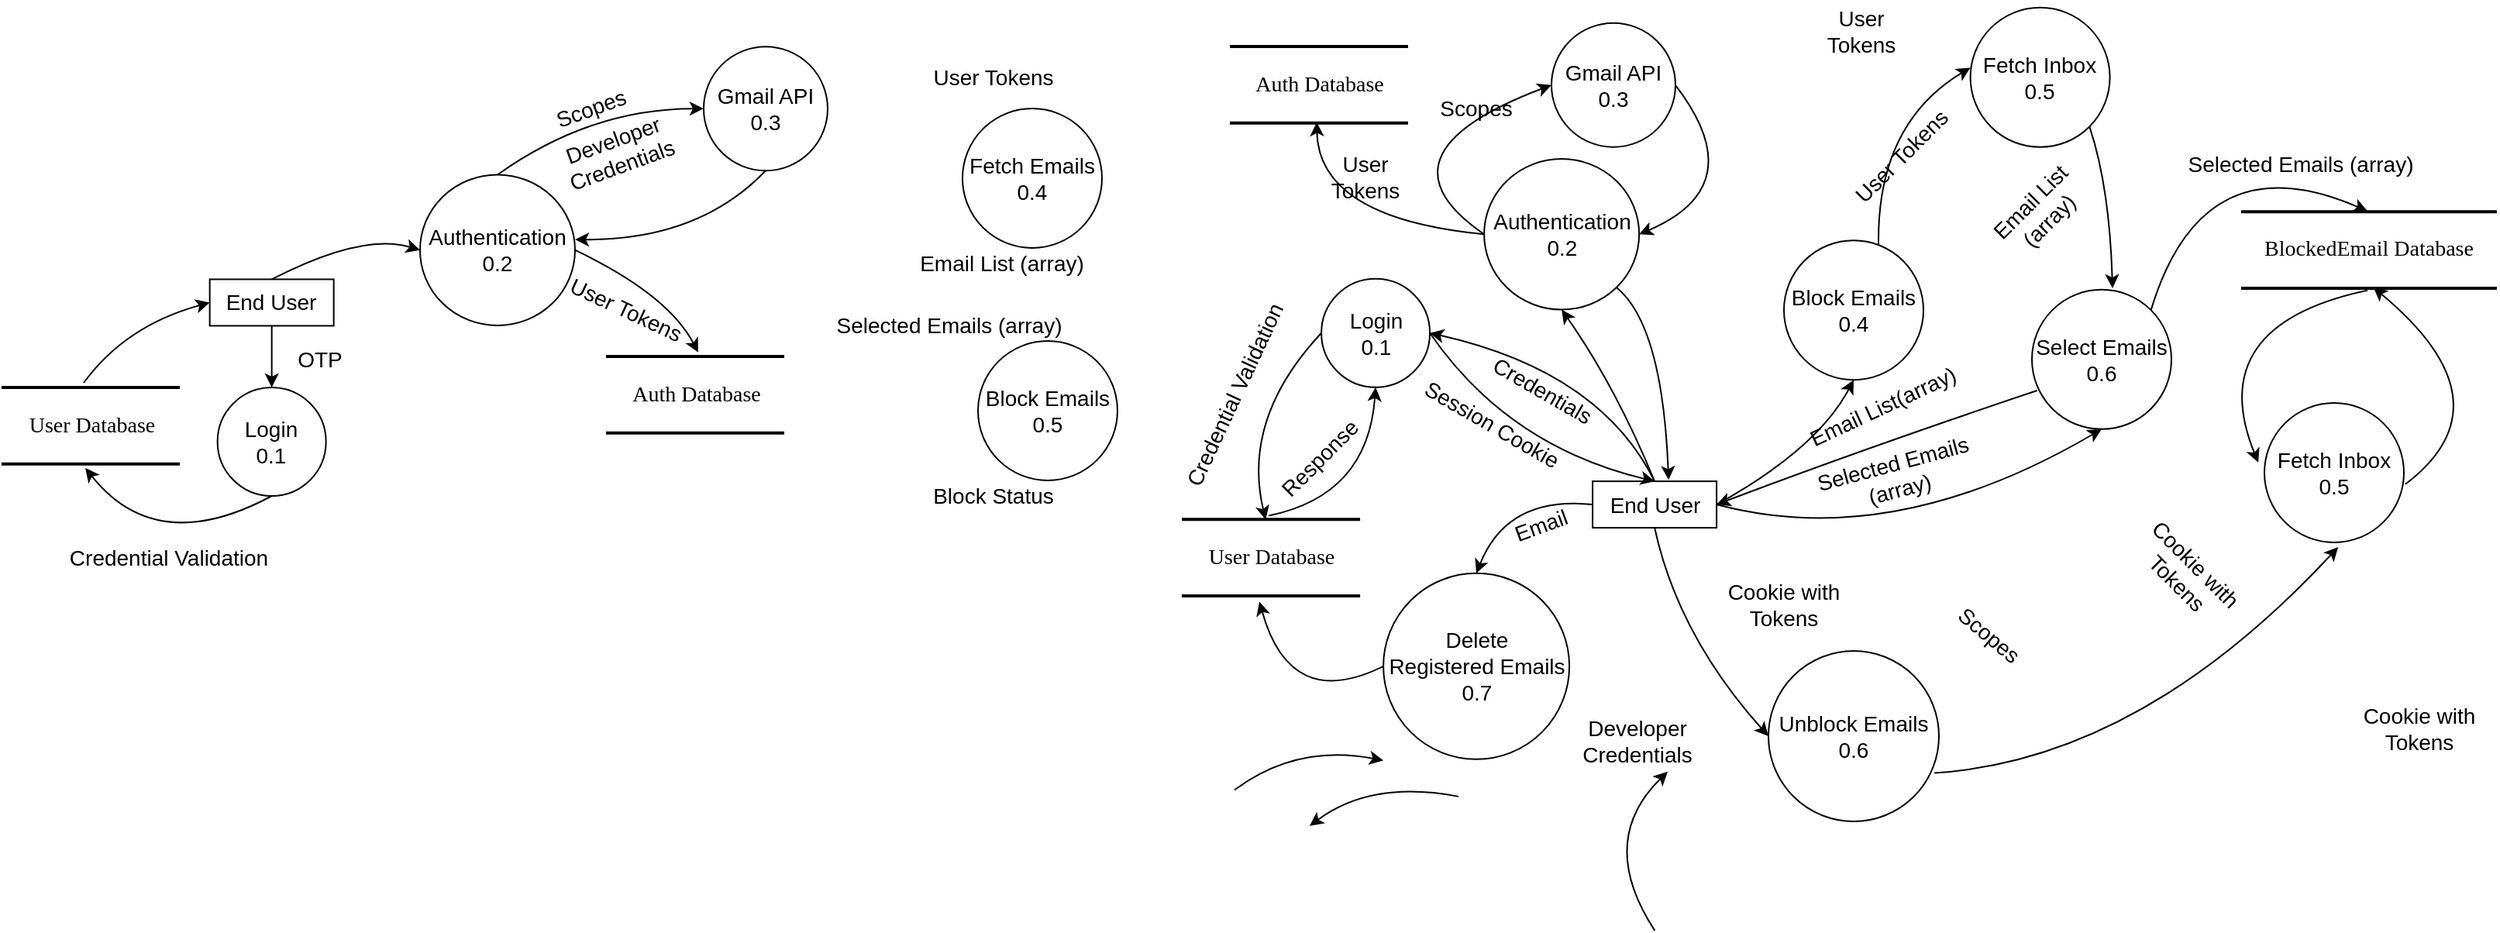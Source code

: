 <mxfile version="22.1.7" type="github">
  <diagram name="Page-1" id="o0p31ku0kj-w5Ca7l48k">
    <mxGraphModel dx="1050" dy="566" grid="1" gridSize="10" guides="1" tooltips="1" connect="1" arrows="1" fold="1" page="1" pageScale="1" pageWidth="850" pageHeight="1100" math="0" shadow="0">
      <root>
        <mxCell id="0" />
        <mxCell id="1" parent="0" />
        <mxCell id="ZW4pFpffIYV07VoiuqDM-94" value="&lt;div&gt;Login&lt;/div&gt;&lt;div&gt;0.1&lt;br&gt;&lt;/div&gt;" style="ellipse;whiteSpace=wrap;html=1;aspect=fixed;fillColor=none;fontSize=14;" parent="1" vertex="1">
          <mxGeometry x="229.33" y="250" width="70" height="70" as="geometry" />
        </mxCell>
        <mxCell id="ZW4pFpffIYV07VoiuqDM-95" value="User Database" style="html=1;rounded=0;shadow=0;comic=0;labelBackgroundColor=none;strokeWidth=2;fontFamily=Verdana;fontSize=14;align=center;shape=mxgraph.ios7ui.horLines;fillColor=none;" parent="1" vertex="1">
          <mxGeometry x="90" y="250" width="115" height="49.36" as="geometry" />
        </mxCell>
        <mxCell id="ZW4pFpffIYV07VoiuqDM-99" value="End User" style="rounded=0;whiteSpace=wrap;html=1;fontSize=14;fillColor=none;" parent="1" vertex="1">
          <mxGeometry x="224.33" y="180.22" width="80" height="30" as="geometry" />
        </mxCell>
        <mxCell id="ZW4pFpffIYV07VoiuqDM-96" value="" style="curved=1;endArrow=classic;html=1;rounded=0;fontSize=14;exitX=0.5;exitY=1;exitDx=0;exitDy=0;entryX=0.47;entryY=1.053;entryDx=0;entryDy=0;entryPerimeter=0;" parent="1" source="ZW4pFpffIYV07VoiuqDM-94" target="ZW4pFpffIYV07VoiuqDM-95" edge="1">
          <mxGeometry width="50" height="50" relative="1" as="geometry">
            <mxPoint x="265.525" y="283.478" as="sourcePoint" />
            <mxPoint x="162.017" y="306.391" as="targetPoint" />
            <Array as="points">
              <mxPoint x="190" y="360" />
            </Array>
          </mxGeometry>
        </mxCell>
        <mxCell id="ZW4pFpffIYV07VoiuqDM-101" value="" style="curved=1;endArrow=classic;html=1;rounded=0;fontSize=14;entryX=0.5;entryY=0;entryDx=0;entryDy=0;exitX=0.5;exitY=1;exitDx=0;exitDy=0;" parent="1" source="ZW4pFpffIYV07VoiuqDM-99" target="ZW4pFpffIYV07VoiuqDM-94" edge="1">
          <mxGeometry width="50" height="50" relative="1" as="geometry">
            <mxPoint x="353" y="263.54" as="sourcePoint" />
            <mxPoint x="438" y="335.18" as="targetPoint" />
            <Array as="points" />
          </mxGeometry>
        </mxCell>
        <mxCell id="ZW4pFpffIYV07VoiuqDM-104" value="OTP" style="text;html=1;strokeColor=none;fillColor=none;align=center;verticalAlign=middle;whiteSpace=wrap;rounded=0;fontSize=14;rotation=0;" parent="1" vertex="1">
          <mxGeometry x="272.982" y="221.788" width="45.017" height="20.217" as="geometry" />
        </mxCell>
        <mxCell id="ZW4pFpffIYV07VoiuqDM-106" value="" style="curved=1;endArrow=classic;html=1;rounded=0;fontSize=14;exitX=0.461;exitY=-0.061;exitDx=0;exitDy=0;entryX=0;entryY=0.5;entryDx=0;entryDy=0;exitPerimeter=0;" parent="1" source="ZW4pFpffIYV07VoiuqDM-95" target="ZW4pFpffIYV07VoiuqDM-99" edge="1">
          <mxGeometry width="50" height="50" relative="1" as="geometry">
            <mxPoint x="187" y="212" as="sourcePoint" />
            <mxPoint x="63" y="207" as="targetPoint" />
            <Array as="points">
              <mxPoint x="170" y="210" />
            </Array>
          </mxGeometry>
        </mxCell>
        <mxCell id="ZW4pFpffIYV07VoiuqDM-107" value="&lt;div&gt;Gmail API&lt;br&gt;&lt;/div&gt;&lt;div&gt;0.3&lt;/div&gt;" style="ellipse;whiteSpace=wrap;html=1;fillColor=none;fontSize=14;aspect=fixed;" parent="1" vertex="1">
          <mxGeometry x="543" y="30.11" width="80" height="80" as="geometry" />
        </mxCell>
        <mxCell id="ZW4pFpffIYV07VoiuqDM-111" value="Credential Validation" style="text;html=1;strokeColor=none;fillColor=none;align=center;verticalAlign=middle;whiteSpace=wrap;rounded=0;fontSize=14;rotation=0;" parent="1" vertex="1">
          <mxGeometry x="122.98" y="350" width="150" height="20.22" as="geometry" />
        </mxCell>
        <mxCell id="ZW4pFpffIYV07VoiuqDM-112" value="Auth Database" style="html=1;rounded=0;shadow=0;comic=0;labelBackgroundColor=none;strokeWidth=2;fontFamily=Verdana;fontSize=14;align=center;shape=mxgraph.ios7ui.horLines;fillColor=none;" parent="1" vertex="1">
          <mxGeometry x="480" y="230" width="115" height="49.36" as="geometry" />
        </mxCell>
        <mxCell id="ZW4pFpffIYV07VoiuqDM-113" value="&lt;div&gt;Authentication&lt;br&gt;&lt;/div&gt;&lt;div&gt;0.2&lt;/div&gt;" style="ellipse;whiteSpace=wrap;html=1;fillColor=none;fontSize=14;perimeterSpacing=0;strokeWidth=1;strokeColor=default;" parent="1" vertex="1">
          <mxGeometry x="360" y="112.72" width="100" height="97.28" as="geometry" />
        </mxCell>
        <mxCell id="ZW4pFpffIYV07VoiuqDM-114" value="" style="curved=1;endArrow=classic;html=1;rounded=0;fontSize=14;exitX=0.5;exitY=0;exitDx=0;exitDy=0;entryX=0;entryY=0.5;entryDx=0;entryDy=0;" parent="1" source="ZW4pFpffIYV07VoiuqDM-99" target="ZW4pFpffIYV07VoiuqDM-113" edge="1">
          <mxGeometry width="50" height="50" relative="1" as="geometry">
            <mxPoint x="343" y="200" as="sourcePoint" />
            <mxPoint x="428" y="115" as="targetPoint" />
            <Array as="points">
              <mxPoint x="323" y="150" />
            </Array>
          </mxGeometry>
        </mxCell>
        <mxCell id="ZW4pFpffIYV07VoiuqDM-120" value="User Tokens" style="text;html=1;strokeColor=none;fillColor=none;align=center;verticalAlign=middle;whiteSpace=wrap;rounded=0;fontSize=14;rotation=25;" parent="1" vertex="1">
          <mxGeometry x="443" y="190.0" width="100" height="20.22" as="geometry" />
        </mxCell>
        <mxCell id="ZW4pFpffIYV07VoiuqDM-121" value="" style="curved=1;endArrow=classic;html=1;rounded=0;fontSize=14;exitX=1;exitY=0.5;exitDx=0;exitDy=0;entryX=0.517;entryY=-0.053;entryDx=0;entryDy=0;entryPerimeter=0;" parent="1" source="ZW4pFpffIYV07VoiuqDM-113" target="ZW4pFpffIYV07VoiuqDM-112" edge="1">
          <mxGeometry width="50" height="50" relative="1" as="geometry">
            <mxPoint x="572" y="232" as="sourcePoint" />
            <mxPoint x="660" y="270" as="targetPoint" />
            <Array as="points">
              <mxPoint x="520" y="190" />
            </Array>
          </mxGeometry>
        </mxCell>
        <mxCell id="ZW4pFpffIYV07VoiuqDM-119" value="" style="curved=1;endArrow=classic;html=1;rounded=0;fontSize=14;exitX=0.5;exitY=1;exitDx=0;exitDy=0;entryX=1;entryY=0.43;entryDx=0;entryDy=0;entryPerimeter=0;" parent="1" source="ZW4pFpffIYV07VoiuqDM-107" target="ZW4pFpffIYV07VoiuqDM-113" edge="1">
          <mxGeometry width="50" height="50" relative="1" as="geometry">
            <mxPoint x="595.028" y="176.035" as="sourcePoint" />
            <mxPoint x="471.023" y="172.936" as="targetPoint" />
            <Array as="points">
              <mxPoint x="540" y="155" />
            </Array>
          </mxGeometry>
        </mxCell>
        <mxCell id="ZW4pFpffIYV07VoiuqDM-116" value="" style="curved=1;endArrow=classic;html=1;rounded=0;fontSize=14;exitX=0.5;exitY=0;exitDx=0;exitDy=0;entryX=0;entryY=0.5;entryDx=0;entryDy=0;" parent="1" source="ZW4pFpffIYV07VoiuqDM-113" target="ZW4pFpffIYV07VoiuqDM-107" edge="1">
          <mxGeometry width="50" height="50" relative="1" as="geometry">
            <mxPoint x="430" y="95.44" as="sourcePoint" />
            <mxPoint x="550" y="49.36" as="targetPoint" />
            <Array as="points">
              <mxPoint x="470" y="70" />
            </Array>
          </mxGeometry>
        </mxCell>
        <mxCell id="ZW4pFpffIYV07VoiuqDM-117" value="Scopes" style="text;html=1;strokeColor=none;fillColor=none;align=center;verticalAlign=middle;whiteSpace=wrap;rounded=0;fontSize=14;rotation=-20;" parent="1" vertex="1">
          <mxGeometry x="447.942" y="59.998" width="45.017" height="20.217" as="geometry" />
        </mxCell>
        <mxCell id="ZW4pFpffIYV07VoiuqDM-118" value="Developer Credentials" style="text;html=1;strokeColor=none;fillColor=none;align=center;verticalAlign=middle;whiteSpace=wrap;rounded=0;fontSize=14;rotation=-20;" parent="1" vertex="1">
          <mxGeometry x="432.94" y="80.21" width="109" height="36.43" as="geometry" />
        </mxCell>
        <mxCell id="ZW4pFpffIYV07VoiuqDM-134" value="&lt;div&gt;Fetch Emails&lt;br&gt;&lt;/div&gt;&lt;div&gt;0.4&lt;/div&gt;" style="ellipse;whiteSpace=wrap;html=1;fillColor=none;fontSize=14;aspect=fixed;" parent="1" vertex="1">
          <mxGeometry x="710" y="70" width="90" height="90" as="geometry" />
        </mxCell>
        <mxCell id="ZW4pFpffIYV07VoiuqDM-135" value="User Tokens" style="text;html=1;strokeColor=none;fillColor=none;align=center;verticalAlign=middle;whiteSpace=wrap;rounded=0;fontSize=14;rotation=0;" parent="1" vertex="1">
          <mxGeometry x="680" y="39.78" width="100" height="20.22" as="geometry" />
        </mxCell>
        <mxCell id="ZW4pFpffIYV07VoiuqDM-136" value="Email List (array)" style="text;html=1;strokeColor=none;fillColor=none;align=center;verticalAlign=middle;whiteSpace=wrap;rounded=0;fontSize=14;rotation=0;" parent="1" vertex="1">
          <mxGeometry x="680" y="160" width="110.59" height="20.22" as="geometry" />
        </mxCell>
        <mxCell id="ZW4pFpffIYV07VoiuqDM-142" value="&lt;div&gt;Block Emails&lt;br&gt;&lt;/div&gt;&lt;div&gt;0.5&lt;/div&gt;" style="ellipse;whiteSpace=wrap;html=1;fillColor=none;fontSize=14;aspect=fixed;" parent="1" vertex="1">
          <mxGeometry x="720" y="220" width="90" height="90" as="geometry" />
        </mxCell>
        <mxCell id="ZW4pFpffIYV07VoiuqDM-143" value="Selected Emails (array)" style="text;html=1;strokeColor=none;fillColor=none;align=center;verticalAlign=middle;whiteSpace=wrap;rounded=0;fontSize=14;rotation=0;" parent="1" vertex="1">
          <mxGeometry x="623" y="199.78" width="157" height="20.22" as="geometry" />
        </mxCell>
        <mxCell id="ZW4pFpffIYV07VoiuqDM-144" value="Block Status" style="text;html=1;strokeColor=none;fillColor=none;align=center;verticalAlign=middle;whiteSpace=wrap;rounded=0;fontSize=14;rotation=0;" parent="1" vertex="1">
          <mxGeometry x="690" y="310" width="80" height="20.22" as="geometry" />
        </mxCell>
        <mxCell id="ZW4pFpffIYV07VoiuqDM-146" value="End User" style="rounded=0;whiteSpace=wrap;html=1;fontSize=14;fillColor=none;" parent="1" vertex="1">
          <mxGeometry x="1116.55" y="310.54" width="80" height="30" as="geometry" />
        </mxCell>
        <mxCell id="ZW4pFpffIYV07VoiuqDM-147" value="&lt;div&gt;Login&lt;/div&gt;&lt;div&gt;0.1&lt;br&gt;&lt;/div&gt;" style="ellipse;whiteSpace=wrap;html=1;aspect=fixed;fillColor=none;fontSize=14;" parent="1" vertex="1">
          <mxGeometry x="941.55" y="179.9" width="70" height="70" as="geometry" />
        </mxCell>
        <mxCell id="ZW4pFpffIYV07VoiuqDM-148" value="User Database" style="html=1;rounded=0;shadow=0;comic=0;labelBackgroundColor=none;strokeWidth=2;fontFamily=Verdana;fontSize=14;align=center;shape=mxgraph.ios7ui.horLines;fillColor=none;" parent="1" vertex="1">
          <mxGeometry x="851.55" y="335.11" width="115" height="49.36" as="geometry" />
        </mxCell>
        <mxCell id="ZW4pFpffIYV07VoiuqDM-149" value="&lt;div&gt;Authentication&lt;br&gt;&lt;/div&gt;&lt;div&gt;0.2&lt;/div&gt;" style="ellipse;whiteSpace=wrap;html=1;fillColor=none;fontSize=14;perimeterSpacing=0;strokeWidth=1;strokeColor=default;" parent="1" vertex="1">
          <mxGeometry x="1046.57" y="102.5" width="100" height="97.28" as="geometry" />
        </mxCell>
        <mxCell id="ZW4pFpffIYV07VoiuqDM-150" value="&lt;div&gt;Gmail API&lt;br&gt;&lt;/div&gt;&lt;div&gt;0.3&lt;/div&gt;" style="ellipse;whiteSpace=wrap;html=1;fillColor=none;fontSize=14;aspect=fixed;" parent="1" vertex="1">
          <mxGeometry x="1090" y="14.89" width="80" height="80" as="geometry" />
        </mxCell>
        <mxCell id="ZW4pFpffIYV07VoiuqDM-156" value="&lt;div&gt;Delete&lt;/div&gt;&lt;div&gt;Registered Emails&lt;br&gt;&lt;/div&gt;&lt;div&gt;0.7&lt;/div&gt;" style="ellipse;whiteSpace=wrap;html=1;fillColor=none;fontSize=14;aspect=fixed;" parent="1" vertex="1">
          <mxGeometry x="981.55" y="369.9" width="120" height="120" as="geometry" />
        </mxCell>
        <mxCell id="ZW4pFpffIYV07VoiuqDM-158" value="" style="curved=1;endArrow=classic;html=1;rounded=0;fontSize=14;exitX=0.5;exitY=0;exitDx=0;exitDy=0;entryX=0;entryY=0.5;entryDx=0;entryDy=0;" parent="1" edge="1">
          <mxGeometry width="50" height="50" relative="1" as="geometry">
            <mxPoint x="885.55" y="509.68" as="sourcePoint" />
            <mxPoint x="981.55" y="490.68" as="targetPoint" />
            <Array as="points">
              <mxPoint x="925.55" y="479.9" />
            </Array>
          </mxGeometry>
        </mxCell>
        <mxCell id="ZW4pFpffIYV07VoiuqDM-159" value="" style="curved=1;endArrow=classic;html=1;rounded=0;fontSize=14;exitX=0.5;exitY=0;exitDx=0;exitDy=0;entryX=0;entryY=0.5;entryDx=0;entryDy=0;" parent="1" edge="1">
          <mxGeometry width="50" height="50" relative="1" as="geometry">
            <mxPoint x="1030" y="513.94" as="sourcePoint" />
            <mxPoint x="934" y="532.94" as="targetPoint" />
            <Array as="points">
              <mxPoint x="974" y="503.16" />
            </Array>
          </mxGeometry>
        </mxCell>
        <mxCell id="ZW4pFpffIYV07VoiuqDM-161" value="" style="curved=1;endArrow=classic;html=1;rounded=0;fontSize=14;exitX=0.5;exitY=0;exitDx=0;exitDy=0;entryX=1;entryY=0.5;entryDx=0;entryDy=0;" parent="1" source="ZW4pFpffIYV07VoiuqDM-146" target="ZW4pFpffIYV07VoiuqDM-147" edge="1">
          <mxGeometry width="50" height="50" relative="1" as="geometry">
            <mxPoint x="1157.55" y="281.1" as="sourcePoint" />
            <mxPoint x="1061.55" y="300.1" as="targetPoint" />
            <Array as="points">
              <mxPoint x="1121.55" y="239.68" />
            </Array>
          </mxGeometry>
        </mxCell>
        <mxCell id="ZW4pFpffIYV07VoiuqDM-162" value="" style="curved=1;endArrow=classic;html=1;rounded=0;fontSize=14;exitX=0.5;exitY=0;exitDx=0;exitDy=0;entryX=0.5;entryY=1;entryDx=0;entryDy=0;" parent="1" source="ZW4pFpffIYV07VoiuqDM-146" target="ZW4pFpffIYV07VoiuqDM-149" edge="1">
          <mxGeometry width="50" height="50" relative="1" as="geometry">
            <mxPoint x="1027.55" y="187.9" as="sourcePoint" />
            <mxPoint x="1121.55" y="199.68" as="targetPoint" />
            <Array as="points">
              <mxPoint x="1131.55" y="249.68" />
            </Array>
          </mxGeometry>
        </mxCell>
        <mxCell id="ZW4pFpffIYV07VoiuqDM-163" value="" style="curved=1;endArrow=classic;html=1;rounded=0;fontSize=14;exitX=0.5;exitY=1;exitDx=0;exitDy=0;entryX=0;entryY=0.5;entryDx=0;entryDy=0;" parent="1" source="ZW4pFpffIYV07VoiuqDM-146" target="ZW4pFpffIYV07VoiuqDM-155" edge="1">
          <mxGeometry width="50" height="50" relative="1" as="geometry">
            <mxPoint x="895.55" y="200.32" as="sourcePoint" />
            <mxPoint x="991.55" y="181.32" as="targetPoint" />
            <Array as="points">
              <mxPoint x="1171.55" y="409.68" />
            </Array>
          </mxGeometry>
        </mxCell>
        <mxCell id="ZW4pFpffIYV07VoiuqDM-165" value="" style="curved=1;endArrow=classic;html=1;rounded=0;fontSize=14;exitX=0;exitY=0.5;exitDx=0;exitDy=0;entryX=0.5;entryY=0;entryDx=0;entryDy=0;" parent="1" source="ZW4pFpffIYV07VoiuqDM-146" target="ZW4pFpffIYV07VoiuqDM-156" edge="1">
          <mxGeometry width="50" height="50" relative="1" as="geometry">
            <mxPoint x="1087.55" y="340.68" as="sourcePoint" />
            <mxPoint x="991.55" y="359.68" as="targetPoint" />
            <Array as="points">
              <mxPoint x="1061.55" y="319.68" />
            </Array>
          </mxGeometry>
        </mxCell>
        <mxCell id="ZW4pFpffIYV07VoiuqDM-166" value="" style="curved=1;endArrow=classic;html=1;rounded=0;fontSize=14;exitX=0;exitY=0.5;exitDx=0;exitDy=0;entryX=0;entryY=0.5;entryDx=0;entryDy=0;" parent="1" source="ZW4pFpffIYV07VoiuqDM-149" target="ZW4pFpffIYV07VoiuqDM-150" edge="1">
          <mxGeometry width="50" height="50" relative="1" as="geometry">
            <mxPoint x="1071.55" y="84.68" as="sourcePoint" />
            <mxPoint x="1167.55" y="65.68" as="targetPoint" />
            <Array as="points">
              <mxPoint x="971.55" y="99.68" />
            </Array>
          </mxGeometry>
        </mxCell>
        <mxCell id="ZW4pFpffIYV07VoiuqDM-167" value="" style="curved=1;endArrow=classic;html=1;rounded=0;fontSize=14;entryX=1;entryY=0.5;entryDx=0;entryDy=0;exitX=1;exitY=0.5;exitDx=0;exitDy=0;" parent="1" source="ZW4pFpffIYV07VoiuqDM-150" target="ZW4pFpffIYV07VoiuqDM-149" edge="1">
          <mxGeometry width="50" height="50" relative="1" as="geometry">
            <mxPoint x="1107.55" y="31.68" as="sourcePoint" />
            <mxPoint x="1140.55" y="129.57" as="targetPoint" />
            <Array as="points">
              <mxPoint x="1220" y="120" />
            </Array>
          </mxGeometry>
        </mxCell>
        <mxCell id="ZW4pFpffIYV07VoiuqDM-170" value="" style="curved=1;endArrow=classic;html=1;rounded=0;fontSize=14;entryX=0.47;entryY=0.003;entryDx=0;entryDy=0;entryPerimeter=0;exitX=0;exitY=0.5;exitDx=0;exitDy=0;" parent="1" source="ZW4pFpffIYV07VoiuqDM-147" target="ZW4pFpffIYV07VoiuqDM-148" edge="1">
          <mxGeometry width="50" height="50" relative="1" as="geometry">
            <mxPoint x="981.55" y="239.68" as="sourcePoint" />
            <mxPoint x="891.55" y="259.46" as="targetPoint" />
            <Array as="points">
              <mxPoint x="890" y="270" />
            </Array>
          </mxGeometry>
        </mxCell>
        <mxCell id="ZW4pFpffIYV07VoiuqDM-171" value="" style="curved=1;endArrow=classic;html=1;rounded=0;fontSize=14;exitX=0;exitY=0.5;exitDx=0;exitDy=0;entryX=0.435;entryY=1.077;entryDx=0;entryDy=0;entryPerimeter=0;" parent="1" source="ZW4pFpffIYV07VoiuqDM-156" target="ZW4pFpffIYV07VoiuqDM-148" edge="1">
          <mxGeometry width="50" height="50" relative="1" as="geometry">
            <mxPoint x="921.55" y="390.68" as="sourcePoint" />
            <mxPoint x="825.55" y="409.68" as="targetPoint" />
            <Array as="points">
              <mxPoint x="921.55" y="459.68" />
            </Array>
          </mxGeometry>
        </mxCell>
        <mxCell id="ZW4pFpffIYV07VoiuqDM-172" value="" style="curved=1;endArrow=classic;html=1;rounded=0;fontSize=14;exitX=1;exitY=0.5;exitDx=0;exitDy=0;entryX=0.5;entryY=0;entryDx=0;entryDy=0;" parent="1" source="ZW4pFpffIYV07VoiuqDM-147" target="ZW4pFpffIYV07VoiuqDM-146" edge="1">
          <mxGeometry width="50" height="50" relative="1" as="geometry">
            <mxPoint x="1031.55" y="229.68" as="sourcePoint" />
            <mxPoint x="1136.55" y="328.0" as="targetPoint" />
            <Array as="points">
              <mxPoint x="1061.55" y="287.78" />
            </Array>
          </mxGeometry>
        </mxCell>
        <mxCell id="ZW4pFpffIYV07VoiuqDM-173" value="" style="curved=1;endArrow=classic;html=1;rounded=0;fontSize=14;exitX=0.487;exitY=-0.048;exitDx=0;exitDy=0;entryX=0.5;entryY=1;entryDx=0;entryDy=0;exitPerimeter=0;" parent="1" source="ZW4pFpffIYV07VoiuqDM-148" target="ZW4pFpffIYV07VoiuqDM-147" edge="1">
          <mxGeometry width="50" height="50" relative="1" as="geometry">
            <mxPoint x="851.05" y="224.46" as="sourcePoint" />
            <mxPoint x="947.05" y="205.46" as="targetPoint" />
            <Array as="points">
              <mxPoint x="971.55" y="319.68" />
            </Array>
          </mxGeometry>
        </mxCell>
        <mxCell id="ZW4pFpffIYV07VoiuqDM-177" value="" style="curved=1;endArrow=classic;html=1;rounded=0;fontSize=14;entryX=0;entryY=0.5;entryDx=0;entryDy=0;" parent="1" edge="1">
          <mxGeometry width="50" height="50" relative="1" as="geometry">
            <mxPoint x="1156.697" y="600.431" as="sourcePoint" />
            <mxPoint x="1165" y="497.9" as="targetPoint" />
            <Array as="points">
              <mxPoint x="1119" y="542.9" />
            </Array>
          </mxGeometry>
        </mxCell>
        <mxCell id="ZW4pFpffIYV07VoiuqDM-182" value="Credentials" style="text;html=1;strokeColor=none;fillColor=none;align=center;verticalAlign=middle;whiteSpace=wrap;rounded=0;fontSize=14;rotation=30;" parent="1" vertex="1">
          <mxGeometry x="1046.53" y="241.68" width="75.02" height="20.22" as="geometry" />
        </mxCell>
        <mxCell id="ZW4pFpffIYV07VoiuqDM-183" value="Credential Validation" style="text;html=1;strokeColor=none;fillColor=none;align=center;verticalAlign=middle;whiteSpace=wrap;rounded=0;fontSize=14;rotation=-65;" parent="1" vertex="1">
          <mxGeometry x="815.55" y="237.56" width="140" height="34.79" as="geometry" />
        </mxCell>
        <mxCell id="ZW4pFpffIYV07VoiuqDM-186" value="&lt;div&gt;Session Cookie&lt;/div&gt;" style="text;html=1;strokeColor=none;fillColor=none;align=center;verticalAlign=middle;whiteSpace=wrap;rounded=0;fontSize=14;rotation=30;" parent="1" vertex="1">
          <mxGeometry x="997.083" y="259.363" width="108.93" height="30" as="geometry" />
        </mxCell>
        <mxCell id="ZW4pFpffIYV07VoiuqDM-187" value="Response" style="text;html=1;strokeColor=none;fillColor=none;align=center;verticalAlign=middle;whiteSpace=wrap;rounded=0;fontSize=14;rotation=-45;" parent="1" vertex="1">
          <mxGeometry x="885.553" y="280.543" width="108.93" height="30" as="geometry" />
        </mxCell>
        <mxCell id="ZW4pFpffIYV07VoiuqDM-190" value="Scopes" style="text;html=1;strokeColor=none;fillColor=none;align=center;verticalAlign=middle;whiteSpace=wrap;rounded=0;fontSize=14;rotation=40;" parent="1" vertex="1">
          <mxGeometry x="1349.999" y="399.781" width="45.017" height="20.217" as="geometry" />
        </mxCell>
        <mxCell id="ZW4pFpffIYV07VoiuqDM-191" value="Scopes" style="text;html=1;strokeColor=none;fillColor=none;align=center;verticalAlign=middle;whiteSpace=wrap;rounded=0;fontSize=14;rotation=0;" parent="1" vertex="1">
          <mxGeometry x="1019.039" y="60.111" width="45.017" height="20.217" as="geometry" />
        </mxCell>
        <mxCell id="ZW4pFpffIYV07VoiuqDM-195" value="Developer Credentials" style="text;html=1;strokeColor=none;fillColor=none;align=center;verticalAlign=middle;whiteSpace=wrap;rounded=0;fontSize=14;rotation=0;" parent="1" vertex="1">
          <mxGeometry x="1101" y="460" width="89" height="36.43" as="geometry" />
        </mxCell>
        <mxCell id="ZW4pFpffIYV07VoiuqDM-198" value="&lt;div&gt;User&lt;/div&gt;&lt;div&gt;Tokens&lt;/div&gt;" style="text;html=1;strokeColor=none;fillColor=none;align=center;verticalAlign=middle;whiteSpace=wrap;rounded=0;fontSize=14;rotation=0;" parent="1" vertex="1">
          <mxGeometry x="1240" y="7.105e-15" width="100" height="40.21" as="geometry" />
        </mxCell>
        <mxCell id="ZW4pFpffIYV07VoiuqDM-200" value="" style="curved=1;endArrow=classic;html=1;rounded=0;fontSize=14;exitX=1;exitY=1;exitDx=0;exitDy=0;entryX=0.613;entryY=-0.029;entryDx=0;entryDy=0;entryPerimeter=0;" parent="1" source="ZW4pFpffIYV07VoiuqDM-149" target="ZW4pFpffIYV07VoiuqDM-146" edge="1">
          <mxGeometry width="50" height="50" relative="1" as="geometry">
            <mxPoint x="1162.06" y="194.35" as="sourcePoint" />
            <mxPoint x="1258.06" y="175.35" as="targetPoint" />
            <Array as="points">
              <mxPoint x="1161.55" y="209.68" />
            </Array>
          </mxGeometry>
        </mxCell>
        <mxCell id="d6pjz1CM11kpj0mf2Lvc-1" value="Email" style="text;html=1;strokeColor=none;fillColor=none;align=center;verticalAlign=middle;whiteSpace=wrap;rounded=0;fontSize=14;rotation=-20;" vertex="1" parent="1">
          <mxGeometry x="1060.99" y="329.11" width="45.017" height="20.217" as="geometry" />
        </mxCell>
        <mxCell id="d6pjz1CM11kpj0mf2Lvc-2" value="&lt;div&gt;Cookie with Tokens&lt;/div&gt;" style="text;html=1;strokeColor=none;fillColor=none;align=center;verticalAlign=middle;whiteSpace=wrap;rounded=0;fontSize=14;rotation=45;" vertex="1" parent="1">
          <mxGeometry x="1450" y="350" width="100" height="39.78" as="geometry" />
        </mxCell>
        <mxCell id="d6pjz1CM11kpj0mf2Lvc-5" value="&lt;div&gt;Cookie with Tokens&lt;/div&gt;" style="text;html=1;strokeColor=none;fillColor=none;align=center;verticalAlign=middle;whiteSpace=wrap;rounded=0;fontSize=14;rotation=0;" vertex="1" parent="1">
          <mxGeometry x="1190" y="369.9" width="100" height="39.78" as="geometry" />
        </mxCell>
        <mxCell id="d6pjz1CM11kpj0mf2Lvc-7" value="&lt;div&gt;Cookie with Tokens&lt;/div&gt;" style="text;html=1;strokeColor=none;fillColor=none;align=center;verticalAlign=middle;whiteSpace=wrap;rounded=0;fontSize=14;rotation=0;" vertex="1" parent="1">
          <mxGeometry x="1600" y="450.12" width="100" height="39.78" as="geometry" />
        </mxCell>
        <mxCell id="ZW4pFpffIYV07VoiuqDM-151" value="&lt;div&gt;Fetch Inbox&lt;br&gt;&lt;/div&gt;&lt;div&gt;0.5&lt;/div&gt;" style="ellipse;whiteSpace=wrap;html=1;fillColor=none;fontSize=14;aspect=fixed;" parent="1" vertex="1">
          <mxGeometry x="1360.3" y="4.89" width="90" height="90" as="geometry" />
        </mxCell>
        <mxCell id="ZW4pFpffIYV07VoiuqDM-153" value="&lt;div&gt;Block Emails&lt;br&gt;&lt;/div&gt;&lt;div&gt;0.4&lt;/div&gt;" style="ellipse;whiteSpace=wrap;html=1;fillColor=none;fontSize=14;aspect=fixed;" parent="1" vertex="1">
          <mxGeometry x="1240" y="155.11" width="90" height="90" as="geometry" />
        </mxCell>
        <mxCell id="ZW4pFpffIYV07VoiuqDM-154" value="BlockedEmail Database" style="html=1;rounded=0;shadow=0;comic=0;labelBackgroundColor=none;strokeWidth=2;fontFamily=Verdana;fontSize=14;align=center;shape=mxgraph.ios7ui.horLines;fillColor=none;" parent="1" vertex="1">
          <mxGeometry x="1535" y="136.68" width="164.94" height="49.36" as="geometry" />
        </mxCell>
        <mxCell id="ZW4pFpffIYV07VoiuqDM-155" value="Unblock Emails&lt;br&gt;&lt;div&gt;0.6&lt;/div&gt;" style="ellipse;whiteSpace=wrap;html=1;fillColor=none;fontSize=14;aspect=fixed;" parent="1" vertex="1">
          <mxGeometry x="1230" y="420.0" width="110" height="110" as="geometry" />
        </mxCell>
        <mxCell id="ZW4pFpffIYV07VoiuqDM-164" value="" style="curved=1;endArrow=classic;html=1;rounded=0;fontSize=14;exitX=1;exitY=0.5;exitDx=0;exitDy=0;entryX=0.5;entryY=1;entryDx=0;entryDy=0;" parent="1" source="ZW4pFpffIYV07VoiuqDM-146" target="ZW4pFpffIYV07VoiuqDM-153" edge="1">
          <mxGeometry width="50" height="50" relative="1" as="geometry">
            <mxPoint x="1250.55" y="319.68" as="sourcePoint" />
            <mxPoint x="1346.55" y="300.68" as="targetPoint" />
            <Array as="points">
              <mxPoint x="1261.55" y="289.68" />
            </Array>
          </mxGeometry>
        </mxCell>
        <mxCell id="ZW4pFpffIYV07VoiuqDM-168" value="" style="curved=1;endArrow=classic;html=1;rounded=0;fontSize=14;exitX=0.678;exitY=0.027;exitDx=0;exitDy=0;entryX=0;entryY=0.431;entryDx=0;entryDy=0;entryPerimeter=0;exitPerimeter=0;" parent="1" source="ZW4pFpffIYV07VoiuqDM-153" target="ZW4pFpffIYV07VoiuqDM-151" edge="1">
          <mxGeometry width="50" height="50" relative="1" as="geometry">
            <mxPoint x="1462.52" y="35.14" as="sourcePoint" />
            <mxPoint x="1670.58" y="108.572" as="targetPoint" />
            <Array as="points">
              <mxPoint x="1300" y="80" />
            </Array>
          </mxGeometry>
        </mxCell>
        <mxCell id="ZW4pFpffIYV07VoiuqDM-174" value="" style="curved=1;endArrow=classic;html=1;rounded=0;fontSize=14;exitX=1.011;exitY=0.582;exitDx=0;exitDy=0;entryX=0.517;entryY=0.987;entryDx=0;entryDy=0;entryPerimeter=0;exitPerimeter=0;" parent="1" source="ZW4pFpffIYV07VoiuqDM-179" target="ZW4pFpffIYV07VoiuqDM-154" edge="1">
          <mxGeometry width="50" height="50" relative="1" as="geometry">
            <mxPoint x="1374" y="490" as="sourcePoint" />
            <mxPoint x="1470" y="471" as="targetPoint" />
            <Array as="points">
              <mxPoint x="1710" y="260" />
            </Array>
          </mxGeometry>
        </mxCell>
        <mxCell id="ZW4pFpffIYV07VoiuqDM-175" value="" style="curved=1;endArrow=classic;html=1;rounded=0;fontSize=14;entryX=0.494;entryY=-0.01;entryDx=0;entryDy=0;entryPerimeter=0;exitX=1;exitY=0;exitDx=0;exitDy=0;" parent="1" source="d6pjz1CM11kpj0mf2Lvc-13" target="ZW4pFpffIYV07VoiuqDM-154" edge="1">
          <mxGeometry width="50" height="50" relative="1" as="geometry">
            <mxPoint x="1420" y="210" as="sourcePoint" />
            <mxPoint x="1437" y="251.12" as="targetPoint" />
            <Array as="points">
              <mxPoint x="1510" y="90" />
            </Array>
          </mxGeometry>
        </mxCell>
        <mxCell id="ZW4pFpffIYV07VoiuqDM-176" value="" style="curved=1;endArrow=classic;html=1;rounded=0;fontSize=14;exitX=0.037;exitY=0.723;exitDx=0;exitDy=0;entryX=1;entryY=0.5;entryDx=0;entryDy=0;exitPerimeter=0;" parent="1" source="d6pjz1CM11kpj0mf2Lvc-13" target="ZW4pFpffIYV07VoiuqDM-146" edge="1">
          <mxGeometry width="50" height="50" relative="1" as="geometry">
            <mxPoint x="1511.55" y="261.68" as="sourcePoint" />
            <mxPoint x="1385" y="169.9" as="targetPoint" />
            <Array as="points">
              <mxPoint x="1290" y="290" />
            </Array>
          </mxGeometry>
        </mxCell>
        <mxCell id="ZW4pFpffIYV07VoiuqDM-178" value="" style="curved=1;endArrow=classic;html=1;rounded=0;fontSize=14;exitX=0.494;exitY=1.027;exitDx=0;exitDy=0;entryX=-0.044;entryY=0.427;entryDx=0;entryDy=0;exitPerimeter=0;entryPerimeter=0;" parent="1" source="ZW4pFpffIYV07VoiuqDM-154" target="ZW4pFpffIYV07VoiuqDM-179" edge="1">
          <mxGeometry width="50" height="50" relative="1" as="geometry">
            <mxPoint x="1613" y="370.44" as="sourcePoint" />
            <mxPoint x="1600" y="518.87" as="targetPoint" />
            <Array as="points">
              <mxPoint x="1510" y="210" />
            </Array>
          </mxGeometry>
        </mxCell>
        <mxCell id="ZW4pFpffIYV07VoiuqDM-180" value="" style="curved=1;endArrow=classic;html=1;rounded=0;fontSize=14;exitX=0.973;exitY=0.716;exitDx=0;exitDy=0;entryX=0.529;entryY=1.033;entryDx=0;entryDy=0;entryPerimeter=0;exitPerimeter=0;" parent="1" source="ZW4pFpffIYV07VoiuqDM-155" target="ZW4pFpffIYV07VoiuqDM-179" edge="1">
          <mxGeometry width="50" height="50" relative="1" as="geometry">
            <mxPoint x="1414" y="440.22" as="sourcePoint" />
            <mxPoint x="1560" y="312.22" as="targetPoint" />
            <Array as="points">
              <mxPoint x="1470" y="490.22" />
            </Array>
          </mxGeometry>
        </mxCell>
        <mxCell id="ZW4pFpffIYV07VoiuqDM-179" value="&lt;div&gt;Fetch Inbox&lt;br&gt;&lt;/div&gt;&lt;div&gt;0.5&lt;/div&gt;" style="ellipse;whiteSpace=wrap;html=1;fillColor=none;fontSize=14;aspect=fixed;" parent="1" vertex="1">
          <mxGeometry x="1550" y="260.0" width="90" height="90" as="geometry" />
        </mxCell>
        <mxCell id="ZW4pFpffIYV07VoiuqDM-201" value="User Tokens" style="text;html=1;strokeColor=none;fillColor=none;align=center;verticalAlign=middle;whiteSpace=wrap;rounded=0;fontSize=14;rotation=-45;" parent="1" vertex="1">
          <mxGeometry x="1265.55" y="90.79" width="100" height="20.22" as="geometry" />
        </mxCell>
        <mxCell id="d6pjz1CM11kpj0mf2Lvc-10" value="&lt;div&gt;Selected Emails&lt;/div&gt;&lt;div&gt;(array)&lt;/div&gt;" style="text;html=1;strokeColor=none;fillColor=none;align=center;verticalAlign=middle;whiteSpace=wrap;rounded=0;fontSize=14;rotation=-15;" vertex="1" parent="1">
          <mxGeometry x="1254.94" y="289.36" width="115.06" height="35.24" as="geometry" />
        </mxCell>
        <mxCell id="d6pjz1CM11kpj0mf2Lvc-12" value="&lt;div&gt;Email List&lt;/div&gt;&lt;div&gt;(array)&lt;/div&gt;" style="text;html=1;strokeColor=none;fillColor=none;align=center;verticalAlign=middle;whiteSpace=wrap;rounded=0;fontSize=14;rotation=-45;" vertex="1" parent="1">
          <mxGeometry x="1359.7" y="116.64" width="90.3" height="39.29" as="geometry" />
        </mxCell>
        <mxCell id="d6pjz1CM11kpj0mf2Lvc-14" value="" style="curved=1;endArrow=classic;html=1;rounded=0;fontSize=14;exitX=1;exitY=1;exitDx=0;exitDy=0;entryX=0.578;entryY=-0.01;entryDx=0;entryDy=0;entryPerimeter=0;" edge="1" parent="1" source="ZW4pFpffIYV07VoiuqDM-151" target="d6pjz1CM11kpj0mf2Lvc-13">
          <mxGeometry width="50" height="50" relative="1" as="geometry">
            <mxPoint x="1417" y="112" as="sourcePoint" />
            <mxPoint x="1197" y="326" as="targetPoint" />
            <Array as="points">
              <mxPoint x="1450" y="120" />
            </Array>
          </mxGeometry>
        </mxCell>
        <mxCell id="d6pjz1CM11kpj0mf2Lvc-13" value="&lt;div&gt;Select Emails&lt;br&gt;&lt;/div&gt;&lt;div&gt;0.6&lt;/div&gt;" style="ellipse;whiteSpace=wrap;html=1;fillColor=none;fontSize=14;aspect=fixed;" vertex="1" parent="1">
          <mxGeometry x="1400" y="186.9" width="90" height="90" as="geometry" />
        </mxCell>
        <mxCell id="d6pjz1CM11kpj0mf2Lvc-16" value="&lt;div&gt;Email List(array)&lt;/div&gt;" style="text;html=1;strokeColor=none;fillColor=none;align=center;verticalAlign=middle;whiteSpace=wrap;rounded=0;fontSize=14;rotation=-25;" vertex="1" parent="1">
          <mxGeometry x="1249.4" y="249.9" width="110.3" height="24.53" as="geometry" />
        </mxCell>
        <mxCell id="d6pjz1CM11kpj0mf2Lvc-18" value="" style="curved=1;endArrow=classic;html=1;rounded=0;fontSize=14;exitX=1;exitY=0.5;exitDx=0;exitDy=0;entryX=0.5;entryY=1;entryDx=0;entryDy=0;" edge="1" parent="1" source="ZW4pFpffIYV07VoiuqDM-146" target="d6pjz1CM11kpj0mf2Lvc-13">
          <mxGeometry width="50" height="50" relative="1" as="geometry">
            <mxPoint x="1271.55" y="319.36" as="sourcePoint" />
            <mxPoint x="1500.55" y="299.36" as="targetPoint" />
            <Array as="points">
              <mxPoint x="1310" y="356" />
            </Array>
          </mxGeometry>
        </mxCell>
        <mxCell id="d6pjz1CM11kpj0mf2Lvc-19" value="&lt;div&gt;Selected Emails (array)&lt;/div&gt;" style="text;html=1;strokeColor=none;fillColor=none;align=center;verticalAlign=middle;whiteSpace=wrap;rounded=0;fontSize=14;rotation=0;" vertex="1" parent="1">
          <mxGeometry x="1478" y="91.99" width="191.28" height="27.82" as="geometry" />
        </mxCell>
        <mxCell id="d6pjz1CM11kpj0mf2Lvc-25" value="" style="group" vertex="1" connectable="0" parent="1">
          <mxGeometry x="840" y="30.0" width="157.5" height="110.75" as="geometry" />
        </mxCell>
        <mxCell id="ZW4pFpffIYV07VoiuqDM-152" value="Auth Database" style="html=1;rounded=0;shadow=0;comic=0;labelBackgroundColor=none;strokeWidth=2;fontFamily=Verdana;fontSize=14;align=center;shape=mxgraph.ios7ui.horLines;fillColor=none;" parent="d6pjz1CM11kpj0mf2Lvc-25" vertex="1">
          <mxGeometry x="42.5" width="115" height="49.36" as="geometry" />
        </mxCell>
        <mxCell id="ZW4pFpffIYV07VoiuqDM-169" value="" style="curved=1;endArrow=classic;html=1;rounded=0;fontSize=14;exitX=0;exitY=0.5;exitDx=0;exitDy=0;entryX=0.487;entryY=0.99;entryDx=0;entryDy=0;entryPerimeter=0;" parent="d6pjz1CM11kpj0mf2Lvc-25" source="ZW4pFpffIYV07VoiuqDM-149" target="ZW4pFpffIYV07VoiuqDM-152" edge="1">
          <mxGeometry width="50" height="50" relative="1" as="geometry">
            <mxPoint x="40" y="115.75" as="sourcePoint" />
            <mxPoint x="136" y="96.75" as="targetPoint" />
            <Array as="points">
              <mxPoint x="100" y="110.75" />
            </Array>
          </mxGeometry>
        </mxCell>
        <mxCell id="ZW4pFpffIYV07VoiuqDM-199" value="&lt;div&gt;User&lt;/div&gt;&lt;div&gt;Tokens&lt;/div&gt;" style="text;html=1;strokeColor=none;fillColor=none;align=center;verticalAlign=middle;whiteSpace=wrap;rounded=0;fontSize=14;rotation=0;" parent="d6pjz1CM11kpj0mf2Lvc-25" vertex="1">
          <mxGeometry x="80" y="63.47" width="100" height="40.21" as="geometry" />
        </mxCell>
      </root>
    </mxGraphModel>
  </diagram>
</mxfile>
